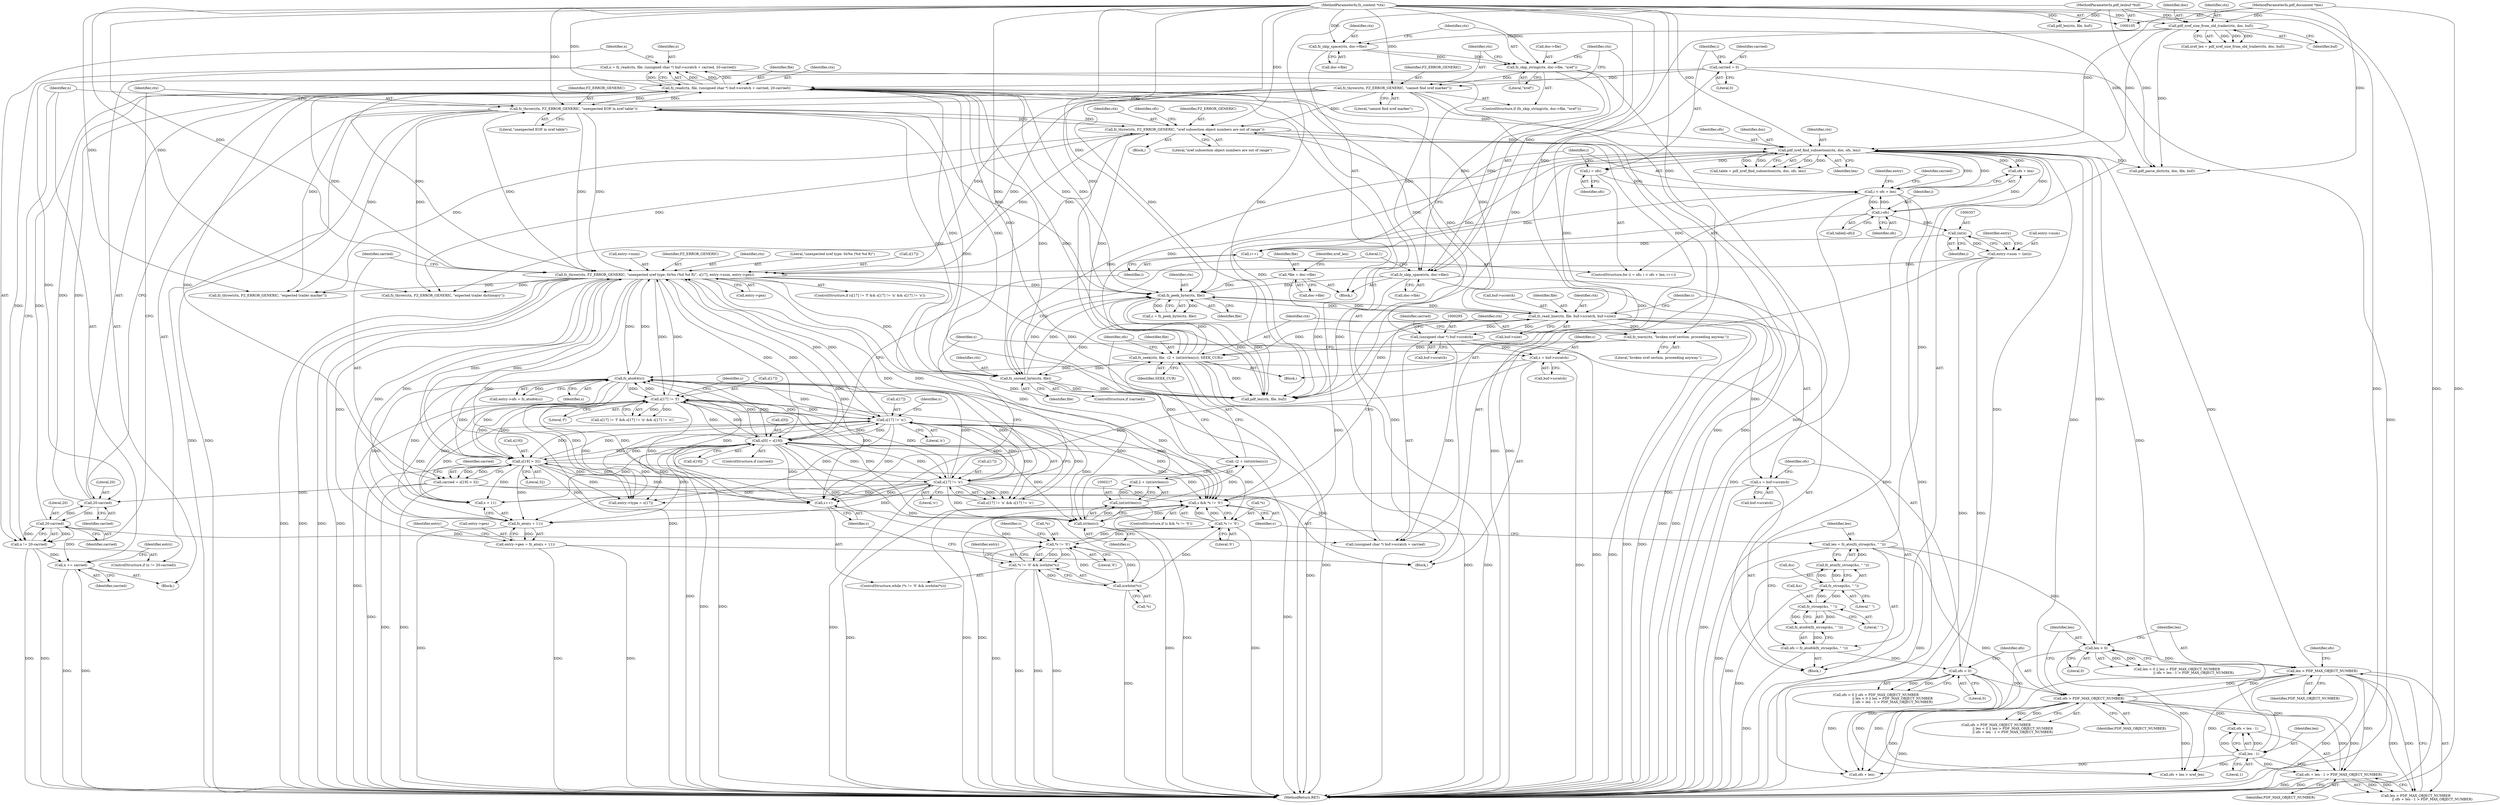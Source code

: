 digraph "0_ghostscript_55c3f68d638ac1263a386e0aaa004bb6e8bde731_0@integer" {
"1000288" [label="(Call,n = fz_read(ctx, file, (unsigned char *) buf->scratch + carried, 20-carried))"];
"1000290" [label="(Call,fz_read(ctx, file, (unsigned char *) buf->scratch + carried, 20-carried))"];
"1000309" [label="(Call,fz_throw(ctx, FZ_ERROR_GENERIC, \"unexpected EOF in xref table\"))"];
"1000106" [label="(MethodParameterIn,fz_context *ctx)"];
"1000246" [label="(Call,fz_throw(ctx, FZ_ERROR_GENERIC, \"xref subsection object numbers are out of range\"))"];
"1000171" [label="(Call,fz_read_line(ctx, file, buf->scratch, buf->size))"];
"1000158" [label="(Call,fz_peek_byte(ctx, file))"];
"1000148" [label="(Call,fz_skip_space(ctx, doc->file))"];
"1000138" [label="(Call,fz_skip_string(ctx, doc->file, \"xref\"))"];
"1000132" [label="(Call,fz_skip_space(ctx, doc->file))"];
"1000126" [label="(Call,pdf_xref_size_from_old_trailer(ctx, doc, buf))"];
"1000107" [label="(MethodParameterIn,pdf_document *doc)"];
"1000108" [label="(MethodParameterIn,pdf_lexbuf *buf)"];
"1000144" [label="(Call,fz_throw(ctx, FZ_ERROR_GENERIC, \"cannot find xref marker\"))"];
"1000415" [label="(Call,fz_unread_byte(ctx, file))"];
"1000259" [label="(Call,pdf_xref_find_subsection(ctx, doc, ofs, len))"];
"1000210" [label="(Call,fz_seek(ctx, file, -(2 + (int)strlen(s)), SEEK_CUR))"];
"1000207" [label="(Call,fz_warn(ctx, \"broken xref section. proceeding anyway.\"))"];
"1000213" [label="(Call,-(2 + (int)strlen(s)))"];
"1000216" [label="(Call,(int)strlen(s))"];
"1000218" [label="(Call,strlen(s))"];
"1000368" [label="(Call,s[17] != 'f')"];
"1000374" [label="(Call,s[17] != 'n')"];
"1000342" [label="(Call,fz_atoi64(s))"];
"1000406" [label="(Call,s[0] = s[19])"];
"1000399" [label="(Call,s[19] > 32)"];
"1000379" [label="(Call,s[17] != 'o')"];
"1000384" [label="(Call,fz_throw(ctx, FZ_ERROR_GENERIC, \"unexpected xref type: 0x%x (%d %d R)\", s[17], entry->num, entry->gen))"];
"1000352" [label="(Call,entry->num = (int)i)"];
"1000356" [label="(Call,(int)i)"];
"1000285" [label="(Call,i-ofs)"];
"1000271" [label="(Call,i < ofs + len)"];
"1000268" [label="(Call,i = ofs)"];
"1000276" [label="(Call,i++)"];
"1000344" [label="(Call,entry->gen = fz_atoi(s + 11))"];
"1000348" [label="(Call,fz_atoi(s + 11))"];
"1000322" [label="(Call,s = buf->scratch)"];
"1000294" [label="(Call,(unsigned char *) buf->scratch)"];
"1000336" [label="(Call,s++)"];
"1000200" [label="(Call,s && *s != '\0')"];
"1000180" [label="(Call,s = buf->scratch)"];
"1000328" [label="(Call,*s != '\0' && iswhite(*s))"];
"1000329" [label="(Call,*s != '\0')"];
"1000333" [label="(Call,iswhite(*s))"];
"1000202" [label="(Call,*s != '\0')"];
"1000223" [label="(Call,ofs < 0)"];
"1000185" [label="(Call,ofs = fz_atoi64(fz_strsep(&s, \" \")))"];
"1000187" [label="(Call,fz_atoi64(fz_strsep(&s, \" \")))"];
"1000188" [label="(Call,fz_strsep(&s, \" \"))"];
"1000195" [label="(Call,fz_strsep(&s, \" \"))"];
"1000227" [label="(Call,ofs > PDF_MAX_OBJECT_NUMBER)"];
"1000235" [label="(Call,len > PDF_MAX_OBJECT_NUMBER)"];
"1000231" [label="(Call,len < 0)"];
"1000192" [label="(Call,len = fz_atoi(fz_strsep(&s, \" \")))"];
"1000194" [label="(Call,fz_atoi(fz_strsep(&s, \" \")))"];
"1000238" [label="(Call,ofs + len - 1 > PDF_MAX_OBJECT_NUMBER)"];
"1000241" [label="(Call,len - 1)"];
"1000111" [label="(Call,*file = doc->file)"];
"1000397" [label="(Call,carried = s[19] > 32)"];
"1000264" [label="(Call,carried = 0)"];
"1000306" [label="(Call,20-carried)"];
"1000300" [label="(Call,20-carried)"];
"1000304" [label="(Call,n != 20-carried)"];
"1000313" [label="(Call,n += carried)"];
"1000108" [label="(MethodParameterIn,pdf_lexbuf *buf)"];
"1000249" [label="(Literal,\"xref subsection object numbers are out of range\")"];
"1000189" [label="(Call,&s)"];
"1000265" [label="(Identifier,carried)"];
"1000109" [label="(Block,)"];
"1000391" [label="(Call,entry->num)"];
"1000308" [label="(Identifier,carried)"];
"1000199" [label="(ControlStructure,if (s && *s != '\0'))"];
"1000235" [label="(Call,len > PDF_MAX_OBJECT_NUMBER)"];
"1000243" [label="(Literal,1)"];
"1000340" [label="(Identifier,entry)"];
"1000288" [label="(Call,n = fz_read(ctx, file, (unsigned char *) buf->scratch + carried, 20-carried))"];
"1000375" [label="(Call,s[17])"];
"1000286" [label="(Identifier,i)"];
"1000180" [label="(Call,s = buf->scratch)"];
"1000127" [label="(Identifier,ctx)"];
"1000293" [label="(Call,(unsigned char *) buf->scratch + carried)"];
"1000207" [label="(Call,fz_warn(ctx, \"broken xref section. proceeding anyway.\"))"];
"1000230" [label="(Call,len < 0 || len > PDF_MAX_OBJECT_NUMBER\n                               || ofs + len - 1 > PDF_MAX_OBJECT_NUMBER)"];
"1000191" [label="(Literal,\" \")"];
"1000304" [label="(Call,n != 20-carried)"];
"1000376" [label="(Identifier,s)"];
"1000137" [label="(ControlStructure,if (fz_skip_string(ctx, doc->file, \"xref\")))"];
"1000187" [label="(Call,fz_atoi64(fz_strsep(&s, \" \")))"];
"1000345" [label="(Call,entry->gen)"];
"1000383" [label="(Literal,'o')"];
"1000128" [label="(Identifier,doc)"];
"1000352" [label="(Call,entry->num = (int)i)"];
"1000158" [label="(Call,fz_peek_byte(ctx, file))"];
"1000313" [label="(Call,n += carried)"];
"1000415" [label="(Call,fz_unread_byte(ctx, file))"];
"1000218" [label="(Call,strlen(s))"];
"1000336" [label="(Call,s++)"];
"1000403" [label="(Literal,32)"];
"1000134" [label="(Call,doc->file)"];
"1000271" [label="(Call,i < ofs + len)"];
"1000330" [label="(Call,*s)"];
"1000139" [label="(Identifier,ctx)"];
"1000154" [label="(Literal,1)"];
"1000309" [label="(Call,fz_throw(ctx, FZ_ERROR_GENERIC, \"unexpected EOF in xref table\"))"];
"1000314" [label="(Identifier,n)"];
"1000188" [label="(Call,fz_strsep(&s, \" \"))"];
"1000290" [label="(Call,fz_read(ctx, file, (unsigned char *) buf->scratch + carried, 20-carried))"];
"1000285" [label="(Call,i-ofs)"];
"1000361" [label="(Identifier,entry)"];
"1000226" [label="(Call,ofs > PDF_MAX_OBJECT_NUMBER\n                               || len < 0 || len > PDF_MAX_OBJECT_NUMBER\n                               || ofs + len - 1 > PDF_MAX_OBJECT_NUMBER)"];
"1000307" [label="(Literal,20)"];
"1000206" [label="(Block,)"];
"1000277" [label="(Identifier,i)"];
"1000125" [label="(Identifier,xref_len)"];
"1000359" [label="(Call,entry->type = s[17])"];
"1000182" [label="(Call,buf->scratch)"];
"1000405" [label="(Identifier,carried)"];
"1000302" [label="(Identifier,carried)"];
"1000232" [label="(Identifier,len)"];
"1000356" [label="(Call,(int)i)"];
"1000144" [label="(Call,fz_throw(ctx, FZ_ERROR_GENERIC, \"cannot find xref marker\"))"];
"1000266" [label="(Literal,0)"];
"1000212" [label="(Identifier,file)"];
"1000354" [label="(Identifier,entry)"];
"1000174" [label="(Call,buf->scratch)"];
"1000205" [label="(Literal,'\0')"];
"1000253" [label="(Identifier,ofs)"];
"1000311" [label="(Identifier,FZ_ERROR_GENERIC)"];
"1000413" [label="(ControlStructure,if (carried))"];
"1000236" [label="(Identifier,len)"];
"1000319" [label="(Identifier,entry)"];
"1000323" [label="(Identifier,s)"];
"1000173" [label="(Identifier,file)"];
"1000428" [label="(Call,fz_throw(ctx, FZ_ERROR_GENERIC, \"expected trailer marker\"))"];
"1000147" [label="(Literal,\"cannot find xref marker\")"];
"1000322" [label="(Call,s = buf->scratch)"];
"1000150" [label="(Call,doc->file)"];
"1000434" [label="(Call,pdf_lex(ctx, file, buf))"];
"1000112" [label="(Identifier,file)"];
"1000227" [label="(Call,ofs > PDF_MAX_OBJECT_NUMBER)"];
"1000216" [label="(Call,(int)strlen(s))"];
"1000159" [label="(Identifier,ctx)"];
"1000200" [label="(Call,s && *s != '\0')"];
"1000349" [label="(Call,s + 11)"];
"1000366" [label="(ControlStructure,if (s[17] != 'f' && s[17] != 'n' && s[17] != 'o'))"];
"1000246" [label="(Call,fz_throw(ctx, FZ_ERROR_GENERIC, \"xref subsection object numbers are out of range\"))"];
"1000238" [label="(Call,ofs + len - 1 > PDF_MAX_OBJECT_NUMBER)"];
"1000224" [label="(Identifier,ofs)"];
"1000172" [label="(Identifier,ctx)"];
"1000259" [label="(Call,pdf_xref_find_subsection(ctx, doc, ofs, len))"];
"1000231" [label="(Call,len < 0)"];
"1000344" [label="(Call,entry->gen = fz_atoi(s + 11))"];
"1000353" [label="(Call,entry->num)"];
"1000222" [label="(Call,ofs < 0 || ofs > PDF_MAX_OBJECT_NUMBER\n                               || len < 0 || len > PDF_MAX_OBJECT_NUMBER\n                               || ofs + len - 1 > PDF_MAX_OBJECT_NUMBER)"];
"1000201" [label="(Identifier,s)"];
"1000234" [label="(Call,len > PDF_MAX_OBJECT_NUMBER\n                               || ofs + len - 1 > PDF_MAX_OBJECT_NUMBER)"];
"1000209" [label="(Literal,\"broken xref section. proceeding anyway.\")"];
"1000329" [label="(Call,*s != '\0')"];
"1000160" [label="(Identifier,file)"];
"1000143" [label="(Literal,\"xref\")"];
"1000386" [label="(Identifier,FZ_ERROR_GENERIC)"];
"1000126" [label="(Call,pdf_xref_size_from_old_trailer(ctx, doc, buf))"];
"1000373" [label="(Call,s[17] != 'n' && s[17] != 'o')"];
"1000132" [label="(Call,fz_skip_space(ctx, doc->file))"];
"1000140" [label="(Call,doc->file)"];
"1000292" [label="(Identifier,file)"];
"1000417" [label="(Identifier,file)"];
"1000324" [label="(Call,buf->scratch)"];
"1000268" [label="(Call,i = ofs)"];
"1000385" [label="(Identifier,ctx)"];
"1000312" [label="(Literal,\"unexpected EOF in xref table\")"];
"1000368" [label="(Call,s[17] != 'f')"];
"1000244" [label="(Identifier,PDF_MAX_OBJECT_NUMBER)"];
"1000106" [label="(MethodParameterIn,fz_context *ctx)"];
"1000332" [label="(Literal,'\0')"];
"1000299" [label="(Identifier,carried)"];
"1000237" [label="(Identifier,PDF_MAX_OBJECT_NUMBER)"];
"1000315" [label="(Identifier,carried)"];
"1000264" [label="(Call,carried = 0)"];
"1000380" [label="(Call,s[17])"];
"1000270" [label="(Identifier,ofs)"];
"1000240" [label="(Identifier,ofs)"];
"1000133" [label="(Identifier,ctx)"];
"1000113" [label="(Call,doc->file)"];
"1000193" [label="(Identifier,len)"];
"1000379" [label="(Call,s[17] != 'o')"];
"1000276" [label="(Call,i++)"];
"1000300" [label="(Call,20-carried)"];
"1000407" [label="(Call,s[0])"];
"1000129" [label="(Identifier,buf)"];
"1000387" [label="(Literal,\"unexpected xref type: 0x%x (%d %d R)\")"];
"1000328" [label="(Call,*s != '\0' && iswhite(*s))"];
"1000186" [label="(Identifier,ofs)"];
"1000208" [label="(Identifier,ctx)"];
"1000342" [label="(Call,fz_atoi64(s))"];
"1000156" [label="(Call,c = fz_peek_byte(ctx, file))"];
"1000257" [label="(Call,table = pdf_xref_find_subsection(ctx, doc, ofs, len))"];
"1000211" [label="(Identifier,ctx)"];
"1000406" [label="(Call,s[0] = s[19])"];
"1000263" [label="(Identifier,len)"];
"1000241" [label="(Call,len - 1)"];
"1000272" [label="(Identifier,i)"];
"1000294" [label="(Call,(unsigned char *) buf->scratch)"];
"1000400" [label="(Call,s[19])"];
"1000335" [label="(Identifier,s)"];
"1000198" [label="(Literal,\" \")"];
"1000239" [label="(Call,ofs + len - 1)"];
"1000192" [label="(Call,len = fz_atoi(fz_strsep(&s, \" \")))"];
"1000310" [label="(Identifier,ctx)"];
"1000348" [label="(Call,fz_atoi(s + 11))"];
"1000210" [label="(Call,fz_seek(ctx, file, -(2 + (int)strlen(s)), SEEK_CUR))"];
"1000195" [label="(Call,fz_strsep(&s, \" \"))"];
"1000334" [label="(Call,*s)"];
"1000442" [label="(Call,fz_throw(ctx, FZ_ERROR_GENERIC, \"expected trailer dictionary\"))"];
"1000107" [label="(MethodParameterIn,pdf_document *doc)"];
"1000214" [label="(Call,2 + (int)strlen(s))"];
"1000185" [label="(Call,ofs = fz_atoi64(fz_strsep(&s, \" \")))"];
"1000203" [label="(Call,*s)"];
"1000177" [label="(Call,buf->size)"];
"1000252" [label="(Call,ofs + len)"];
"1000233" [label="(Literal,0)"];
"1000296" [label="(Call,buf->scratch)"];
"1000397" [label="(Call,carried = s[19] > 32)"];
"1000155" [label="(Block,)"];
"1000171" [label="(Call,fz_read_line(ctx, file, buf->scratch, buf->size))"];
"1000202" [label="(Call,*s != '\0')"];
"1000248" [label="(Identifier,FZ_ERROR_GENERIC)"];
"1000338" [label="(Call,entry->ofs = fz_atoi64(s))"];
"1000146" [label="(Identifier,FZ_ERROR_GENERIC)"];
"1000399" [label="(Call,s[19] > 32)"];
"1000420" [label="(Call,pdf_lex(ctx, file, buf))"];
"1000452" [label="(MethodReturn,RET)"];
"1000305" [label="(Identifier,n)"];
"1000327" [label="(ControlStructure,while (*s != '\0' && iswhite(*s)))"];
"1000343" [label="(Identifier,s)"];
"1000111" [label="(Call,*file = doc->file)"];
"1000247" [label="(Identifier,ctx)"];
"1000283" [label="(Call,table[i-ofs])"];
"1000138" [label="(Call,fz_skip_string(ctx, doc->file, \"xref\"))"];
"1000220" [label="(Identifier,SEEK_CUR)"];
"1000219" [label="(Identifier,s)"];
"1000394" [label="(Call,entry->gen)"];
"1000410" [label="(Call,s[19])"];
"1000145" [label="(Identifier,ctx)"];
"1000267" [label="(ControlStructure,for (i = ofs; i < ofs + len; i++))"];
"1000291" [label="(Identifier,ctx)"];
"1000223" [label="(Call,ofs < 0)"];
"1000303" [label="(ControlStructure,if (n != 20-carried))"];
"1000278" [label="(Block,)"];
"1000242" [label="(Identifier,len)"];
"1000251" [label="(Call,ofs + len > xref_len)"];
"1000333" [label="(Call,iswhite(*s))"];
"1000447" [label="(Call,pdf_parse_dict(ctx, doc, file, buf))"];
"1000194" [label="(Call,fz_atoi(fz_strsep(&s, \" \")))"];
"1000196" [label="(Call,&s)"];
"1000225" [label="(Literal,0)"];
"1000369" [label="(Call,s[17])"];
"1000124" [label="(Call,xref_len = pdf_xref_size_from_old_trailer(ctx, doc, buf))"];
"1000213" [label="(Call,-(2 + (int)strlen(s)))"];
"1000260" [label="(Identifier,ctx)"];
"1000262" [label="(Identifier,ofs)"];
"1000388" [label="(Call,s[17])"];
"1000398" [label="(Identifier,carried)"];
"1000301" [label="(Literal,20)"];
"1000281" [label="(Identifier,entry)"];
"1000306" [label="(Call,20-carried)"];
"1000367" [label="(Call,s[17] != 'f' && s[17] != 'n' && s[17] != 'o')"];
"1000269" [label="(Identifier,i)"];
"1000149" [label="(Identifier,ctx)"];
"1000287" [label="(Identifier,ofs)"];
"1000228" [label="(Identifier,ofs)"];
"1000273" [label="(Call,ofs + len)"];
"1000378" [label="(Literal,'n')"];
"1000289" [label="(Identifier,n)"];
"1000358" [label="(Identifier,i)"];
"1000372" [label="(Literal,'f')"];
"1000337" [label="(Identifier,s)"];
"1000414" [label="(Identifier,carried)"];
"1000181" [label="(Identifier,s)"];
"1000261" [label="(Identifier,doc)"];
"1000381" [label="(Identifier,s)"];
"1000245" [label="(Block,)"];
"1000384" [label="(Call,fz_throw(ctx, FZ_ERROR_GENERIC, \"unexpected xref type: 0x%x (%d %d R)\", s[17], entry->num, entry->gen))"];
"1000404" [label="(ControlStructure,if (carried))"];
"1000321" [label="(Block,)"];
"1000148" [label="(Call,fz_skip_space(ctx, doc->file))"];
"1000331" [label="(Identifier,s)"];
"1000416" [label="(Identifier,ctx)"];
"1000229" [label="(Identifier,PDF_MAX_OBJECT_NUMBER)"];
"1000374" [label="(Call,s[17] != 'n')"];
"1000288" -> "1000278"  [label="AST: "];
"1000288" -> "1000290"  [label="CFG: "];
"1000289" -> "1000288"  [label="AST: "];
"1000290" -> "1000288"  [label="AST: "];
"1000305" -> "1000288"  [label="CFG: "];
"1000288" -> "1000452"  [label="DDG: "];
"1000290" -> "1000288"  [label="DDG: "];
"1000290" -> "1000288"  [label="DDG: "];
"1000290" -> "1000288"  [label="DDG: "];
"1000290" -> "1000288"  [label="DDG: "];
"1000288" -> "1000304"  [label="DDG: "];
"1000290" -> "1000300"  [label="CFG: "];
"1000291" -> "1000290"  [label="AST: "];
"1000292" -> "1000290"  [label="AST: "];
"1000293" -> "1000290"  [label="AST: "];
"1000300" -> "1000290"  [label="AST: "];
"1000290" -> "1000452"  [label="DDG: "];
"1000290" -> "1000158"  [label="DDG: "];
"1000290" -> "1000158"  [label="DDG: "];
"1000309" -> "1000290"  [label="DDG: "];
"1000259" -> "1000290"  [label="DDG: "];
"1000384" -> "1000290"  [label="DDG: "];
"1000106" -> "1000290"  [label="DDG: "];
"1000210" -> "1000290"  [label="DDG: "];
"1000171" -> "1000290"  [label="DDG: "];
"1000294" -> "1000290"  [label="DDG: "];
"1000397" -> "1000290"  [label="DDG: "];
"1000264" -> "1000290"  [label="DDG: "];
"1000306" -> "1000290"  [label="DDG: "];
"1000300" -> "1000290"  [label="DDG: "];
"1000300" -> "1000290"  [label="DDG: "];
"1000290" -> "1000309"  [label="DDG: "];
"1000290" -> "1000384"  [label="DDG: "];
"1000290" -> "1000415"  [label="DDG: "];
"1000290" -> "1000415"  [label="DDG: "];
"1000290" -> "1000420"  [label="DDG: "];
"1000290" -> "1000420"  [label="DDG: "];
"1000309" -> "1000303"  [label="AST: "];
"1000309" -> "1000312"  [label="CFG: "];
"1000310" -> "1000309"  [label="AST: "];
"1000311" -> "1000309"  [label="AST: "];
"1000312" -> "1000309"  [label="AST: "];
"1000314" -> "1000309"  [label="CFG: "];
"1000309" -> "1000452"  [label="DDG: "];
"1000309" -> "1000452"  [label="DDG: "];
"1000309" -> "1000158"  [label="DDG: "];
"1000309" -> "1000246"  [label="DDG: "];
"1000106" -> "1000309"  [label="DDG: "];
"1000246" -> "1000309"  [label="DDG: "];
"1000384" -> "1000309"  [label="DDG: "];
"1000144" -> "1000309"  [label="DDG: "];
"1000309" -> "1000384"  [label="DDG: "];
"1000309" -> "1000384"  [label="DDG: "];
"1000309" -> "1000415"  [label="DDG: "];
"1000309" -> "1000420"  [label="DDG: "];
"1000309" -> "1000428"  [label="DDG: "];
"1000309" -> "1000442"  [label="DDG: "];
"1000106" -> "1000105"  [label="AST: "];
"1000106" -> "1000452"  [label="DDG: "];
"1000106" -> "1000126"  [label="DDG: "];
"1000106" -> "1000132"  [label="DDG: "];
"1000106" -> "1000138"  [label="DDG: "];
"1000106" -> "1000144"  [label="DDG: "];
"1000106" -> "1000148"  [label="DDG: "];
"1000106" -> "1000158"  [label="DDG: "];
"1000106" -> "1000171"  [label="DDG: "];
"1000106" -> "1000207"  [label="DDG: "];
"1000106" -> "1000210"  [label="DDG: "];
"1000106" -> "1000246"  [label="DDG: "];
"1000106" -> "1000259"  [label="DDG: "];
"1000106" -> "1000384"  [label="DDG: "];
"1000106" -> "1000415"  [label="DDG: "];
"1000106" -> "1000420"  [label="DDG: "];
"1000106" -> "1000428"  [label="DDG: "];
"1000106" -> "1000434"  [label="DDG: "];
"1000106" -> "1000442"  [label="DDG: "];
"1000106" -> "1000447"  [label="DDG: "];
"1000246" -> "1000245"  [label="AST: "];
"1000246" -> "1000249"  [label="CFG: "];
"1000247" -> "1000246"  [label="AST: "];
"1000248" -> "1000246"  [label="AST: "];
"1000249" -> "1000246"  [label="AST: "];
"1000253" -> "1000246"  [label="CFG: "];
"1000246" -> "1000452"  [label="DDG: "];
"1000246" -> "1000452"  [label="DDG: "];
"1000171" -> "1000246"  [label="DDG: "];
"1000210" -> "1000246"  [label="DDG: "];
"1000384" -> "1000246"  [label="DDG: "];
"1000144" -> "1000246"  [label="DDG: "];
"1000246" -> "1000259"  [label="DDG: "];
"1000246" -> "1000384"  [label="DDG: "];
"1000246" -> "1000428"  [label="DDG: "];
"1000246" -> "1000442"  [label="DDG: "];
"1000171" -> "1000155"  [label="AST: "];
"1000171" -> "1000177"  [label="CFG: "];
"1000172" -> "1000171"  [label="AST: "];
"1000173" -> "1000171"  [label="AST: "];
"1000174" -> "1000171"  [label="AST: "];
"1000177" -> "1000171"  [label="AST: "];
"1000181" -> "1000171"  [label="CFG: "];
"1000171" -> "1000452"  [label="DDG: "];
"1000171" -> "1000452"  [label="DDG: "];
"1000171" -> "1000158"  [label="DDG: "];
"1000158" -> "1000171"  [label="DDG: "];
"1000158" -> "1000171"  [label="DDG: "];
"1000294" -> "1000171"  [label="DDG: "];
"1000171" -> "1000180"  [label="DDG: "];
"1000171" -> "1000207"  [label="DDG: "];
"1000171" -> "1000210"  [label="DDG: "];
"1000171" -> "1000259"  [label="DDG: "];
"1000171" -> "1000294"  [label="DDG: "];
"1000171" -> "1000415"  [label="DDG: "];
"1000171" -> "1000420"  [label="DDG: "];
"1000158" -> "1000156"  [label="AST: "];
"1000158" -> "1000160"  [label="CFG: "];
"1000159" -> "1000158"  [label="AST: "];
"1000160" -> "1000158"  [label="AST: "];
"1000156" -> "1000158"  [label="CFG: "];
"1000158" -> "1000156"  [label="DDG: "];
"1000158" -> "1000156"  [label="DDG: "];
"1000148" -> "1000158"  [label="DDG: "];
"1000415" -> "1000158"  [label="DDG: "];
"1000415" -> "1000158"  [label="DDG: "];
"1000259" -> "1000158"  [label="DDG: "];
"1000384" -> "1000158"  [label="DDG: "];
"1000111" -> "1000158"  [label="DDG: "];
"1000210" -> "1000158"  [label="DDG: "];
"1000158" -> "1000420"  [label="DDG: "];
"1000158" -> "1000420"  [label="DDG: "];
"1000148" -> "1000109"  [label="AST: "];
"1000148" -> "1000150"  [label="CFG: "];
"1000149" -> "1000148"  [label="AST: "];
"1000150" -> "1000148"  [label="AST: "];
"1000154" -> "1000148"  [label="CFG: "];
"1000148" -> "1000452"  [label="DDG: "];
"1000148" -> "1000452"  [label="DDG: "];
"1000138" -> "1000148"  [label="DDG: "];
"1000138" -> "1000148"  [label="DDG: "];
"1000144" -> "1000148"  [label="DDG: "];
"1000148" -> "1000420"  [label="DDG: "];
"1000138" -> "1000137"  [label="AST: "];
"1000138" -> "1000143"  [label="CFG: "];
"1000139" -> "1000138"  [label="AST: "];
"1000140" -> "1000138"  [label="AST: "];
"1000143" -> "1000138"  [label="AST: "];
"1000145" -> "1000138"  [label="CFG: "];
"1000149" -> "1000138"  [label="CFG: "];
"1000138" -> "1000452"  [label="DDG: "];
"1000132" -> "1000138"  [label="DDG: "];
"1000132" -> "1000138"  [label="DDG: "];
"1000138" -> "1000144"  [label="DDG: "];
"1000132" -> "1000109"  [label="AST: "];
"1000132" -> "1000134"  [label="CFG: "];
"1000133" -> "1000132"  [label="AST: "];
"1000134" -> "1000132"  [label="AST: "];
"1000139" -> "1000132"  [label="CFG: "];
"1000126" -> "1000132"  [label="DDG: "];
"1000126" -> "1000124"  [label="AST: "];
"1000126" -> "1000129"  [label="CFG: "];
"1000127" -> "1000126"  [label="AST: "];
"1000128" -> "1000126"  [label="AST: "];
"1000129" -> "1000126"  [label="AST: "];
"1000124" -> "1000126"  [label="CFG: "];
"1000126" -> "1000124"  [label="DDG: "];
"1000126" -> "1000124"  [label="DDG: "];
"1000126" -> "1000124"  [label="DDG: "];
"1000107" -> "1000126"  [label="DDG: "];
"1000108" -> "1000126"  [label="DDG: "];
"1000126" -> "1000259"  [label="DDG: "];
"1000126" -> "1000420"  [label="DDG: "];
"1000126" -> "1000447"  [label="DDG: "];
"1000107" -> "1000105"  [label="AST: "];
"1000107" -> "1000452"  [label="DDG: "];
"1000107" -> "1000259"  [label="DDG: "];
"1000107" -> "1000447"  [label="DDG: "];
"1000108" -> "1000105"  [label="AST: "];
"1000108" -> "1000452"  [label="DDG: "];
"1000108" -> "1000420"  [label="DDG: "];
"1000108" -> "1000434"  [label="DDG: "];
"1000108" -> "1000447"  [label="DDG: "];
"1000144" -> "1000137"  [label="AST: "];
"1000144" -> "1000147"  [label="CFG: "];
"1000145" -> "1000144"  [label="AST: "];
"1000146" -> "1000144"  [label="AST: "];
"1000147" -> "1000144"  [label="AST: "];
"1000149" -> "1000144"  [label="CFG: "];
"1000144" -> "1000452"  [label="DDG: "];
"1000144" -> "1000452"  [label="DDG: "];
"1000144" -> "1000384"  [label="DDG: "];
"1000144" -> "1000428"  [label="DDG: "];
"1000144" -> "1000442"  [label="DDG: "];
"1000415" -> "1000413"  [label="AST: "];
"1000415" -> "1000417"  [label="CFG: "];
"1000416" -> "1000415"  [label="AST: "];
"1000417" -> "1000415"  [label="AST: "];
"1000154" -> "1000415"  [label="CFG: "];
"1000415" -> "1000452"  [label="DDG: "];
"1000259" -> "1000415"  [label="DDG: "];
"1000384" -> "1000415"  [label="DDG: "];
"1000210" -> "1000415"  [label="DDG: "];
"1000415" -> "1000420"  [label="DDG: "];
"1000415" -> "1000420"  [label="DDG: "];
"1000259" -> "1000257"  [label="AST: "];
"1000259" -> "1000263"  [label="CFG: "];
"1000260" -> "1000259"  [label="AST: "];
"1000261" -> "1000259"  [label="AST: "];
"1000262" -> "1000259"  [label="AST: "];
"1000263" -> "1000259"  [label="AST: "];
"1000257" -> "1000259"  [label="CFG: "];
"1000259" -> "1000257"  [label="DDG: "];
"1000259" -> "1000257"  [label="DDG: "];
"1000259" -> "1000257"  [label="DDG: "];
"1000259" -> "1000257"  [label="DDG: "];
"1000210" -> "1000259"  [label="DDG: "];
"1000223" -> "1000259"  [label="DDG: "];
"1000227" -> "1000259"  [label="DDG: "];
"1000235" -> "1000259"  [label="DDG: "];
"1000231" -> "1000259"  [label="DDG: "];
"1000192" -> "1000259"  [label="DDG: "];
"1000241" -> "1000259"  [label="DDG: "];
"1000259" -> "1000268"  [label="DDG: "];
"1000259" -> "1000271"  [label="DDG: "];
"1000259" -> "1000271"  [label="DDG: "];
"1000259" -> "1000273"  [label="DDG: "];
"1000259" -> "1000273"  [label="DDG: "];
"1000259" -> "1000285"  [label="DDG: "];
"1000259" -> "1000420"  [label="DDG: "];
"1000259" -> "1000447"  [label="DDG: "];
"1000210" -> "1000206"  [label="AST: "];
"1000210" -> "1000220"  [label="CFG: "];
"1000211" -> "1000210"  [label="AST: "];
"1000212" -> "1000210"  [label="AST: "];
"1000213" -> "1000210"  [label="AST: "];
"1000220" -> "1000210"  [label="AST: "];
"1000224" -> "1000210"  [label="CFG: "];
"1000210" -> "1000452"  [label="DDG: "];
"1000210" -> "1000452"  [label="DDG: "];
"1000210" -> "1000452"  [label="DDG: "];
"1000207" -> "1000210"  [label="DDG: "];
"1000213" -> "1000210"  [label="DDG: "];
"1000210" -> "1000420"  [label="DDG: "];
"1000207" -> "1000206"  [label="AST: "];
"1000207" -> "1000209"  [label="CFG: "];
"1000208" -> "1000207"  [label="AST: "];
"1000209" -> "1000207"  [label="AST: "];
"1000211" -> "1000207"  [label="CFG: "];
"1000207" -> "1000452"  [label="DDG: "];
"1000213" -> "1000214"  [label="CFG: "];
"1000214" -> "1000213"  [label="AST: "];
"1000220" -> "1000213"  [label="CFG: "];
"1000213" -> "1000452"  [label="DDG: "];
"1000216" -> "1000213"  [label="DDG: "];
"1000216" -> "1000214"  [label="AST: "];
"1000216" -> "1000218"  [label="CFG: "];
"1000217" -> "1000216"  [label="AST: "];
"1000218" -> "1000216"  [label="AST: "];
"1000214" -> "1000216"  [label="CFG: "];
"1000216" -> "1000452"  [label="DDG: "];
"1000216" -> "1000214"  [label="DDG: "];
"1000218" -> "1000216"  [label="DDG: "];
"1000218" -> "1000219"  [label="CFG: "];
"1000219" -> "1000218"  [label="AST: "];
"1000218" -> "1000452"  [label="DDG: "];
"1000368" -> "1000218"  [label="DDG: "];
"1000406" -> "1000218"  [label="DDG: "];
"1000379" -> "1000218"  [label="DDG: "];
"1000384" -> "1000218"  [label="DDG: "];
"1000399" -> "1000218"  [label="DDG: "];
"1000374" -> "1000218"  [label="DDG: "];
"1000200" -> "1000218"  [label="DDG: "];
"1000342" -> "1000218"  [label="DDG: "];
"1000368" -> "1000367"  [label="AST: "];
"1000368" -> "1000372"  [label="CFG: "];
"1000369" -> "1000368"  [label="AST: "];
"1000372" -> "1000368"  [label="AST: "];
"1000376" -> "1000368"  [label="CFG: "];
"1000367" -> "1000368"  [label="CFG: "];
"1000368" -> "1000452"  [label="DDG: "];
"1000368" -> "1000200"  [label="DDG: "];
"1000368" -> "1000336"  [label="DDG: "];
"1000368" -> "1000342"  [label="DDG: "];
"1000368" -> "1000348"  [label="DDG: "];
"1000368" -> "1000349"  [label="DDG: "];
"1000368" -> "1000359"  [label="DDG: "];
"1000368" -> "1000367"  [label="DDG: "];
"1000368" -> "1000367"  [label="DDG: "];
"1000374" -> "1000368"  [label="DDG: "];
"1000342" -> "1000368"  [label="DDG: "];
"1000406" -> "1000368"  [label="DDG: "];
"1000379" -> "1000368"  [label="DDG: "];
"1000384" -> "1000368"  [label="DDG: "];
"1000399" -> "1000368"  [label="DDG: "];
"1000368" -> "1000374"  [label="DDG: "];
"1000368" -> "1000379"  [label="DDG: "];
"1000368" -> "1000384"  [label="DDG: "];
"1000368" -> "1000399"  [label="DDG: "];
"1000368" -> "1000406"  [label="DDG: "];
"1000374" -> "1000373"  [label="AST: "];
"1000374" -> "1000378"  [label="CFG: "];
"1000375" -> "1000374"  [label="AST: "];
"1000378" -> "1000374"  [label="AST: "];
"1000381" -> "1000374"  [label="CFG: "];
"1000373" -> "1000374"  [label="CFG: "];
"1000374" -> "1000452"  [label="DDG: "];
"1000374" -> "1000200"  [label="DDG: "];
"1000374" -> "1000336"  [label="DDG: "];
"1000374" -> "1000342"  [label="DDG: "];
"1000374" -> "1000348"  [label="DDG: "];
"1000374" -> "1000349"  [label="DDG: "];
"1000374" -> "1000359"  [label="DDG: "];
"1000374" -> "1000373"  [label="DDG: "];
"1000374" -> "1000373"  [label="DDG: "];
"1000342" -> "1000374"  [label="DDG: "];
"1000406" -> "1000374"  [label="DDG: "];
"1000379" -> "1000374"  [label="DDG: "];
"1000384" -> "1000374"  [label="DDG: "];
"1000399" -> "1000374"  [label="DDG: "];
"1000374" -> "1000379"  [label="DDG: "];
"1000374" -> "1000384"  [label="DDG: "];
"1000374" -> "1000399"  [label="DDG: "];
"1000374" -> "1000406"  [label="DDG: "];
"1000342" -> "1000338"  [label="AST: "];
"1000342" -> "1000343"  [label="CFG: "];
"1000343" -> "1000342"  [label="AST: "];
"1000338" -> "1000342"  [label="CFG: "];
"1000342" -> "1000200"  [label="DDG: "];
"1000342" -> "1000336"  [label="DDG: "];
"1000342" -> "1000338"  [label="DDG: "];
"1000406" -> "1000342"  [label="DDG: "];
"1000379" -> "1000342"  [label="DDG: "];
"1000384" -> "1000342"  [label="DDG: "];
"1000399" -> "1000342"  [label="DDG: "];
"1000322" -> "1000342"  [label="DDG: "];
"1000336" -> "1000342"  [label="DDG: "];
"1000342" -> "1000348"  [label="DDG: "];
"1000342" -> "1000349"  [label="DDG: "];
"1000342" -> "1000359"  [label="DDG: "];
"1000342" -> "1000379"  [label="DDG: "];
"1000342" -> "1000384"  [label="DDG: "];
"1000342" -> "1000399"  [label="DDG: "];
"1000342" -> "1000406"  [label="DDG: "];
"1000406" -> "1000404"  [label="AST: "];
"1000406" -> "1000410"  [label="CFG: "];
"1000407" -> "1000406"  [label="AST: "];
"1000410" -> "1000406"  [label="AST: "];
"1000277" -> "1000406"  [label="CFG: "];
"1000406" -> "1000452"  [label="DDG: "];
"1000406" -> "1000452"  [label="DDG: "];
"1000406" -> "1000200"  [label="DDG: "];
"1000406" -> "1000202"  [label="DDG: "];
"1000406" -> "1000329"  [label="DDG: "];
"1000406" -> "1000333"  [label="DDG: "];
"1000406" -> "1000336"  [label="DDG: "];
"1000406" -> "1000348"  [label="DDG: "];
"1000406" -> "1000349"  [label="DDG: "];
"1000406" -> "1000359"  [label="DDG: "];
"1000406" -> "1000379"  [label="DDG: "];
"1000406" -> "1000384"  [label="DDG: "];
"1000406" -> "1000399"  [label="DDG: "];
"1000399" -> "1000406"  [label="DDG: "];
"1000379" -> "1000406"  [label="DDG: "];
"1000384" -> "1000406"  [label="DDG: "];
"1000399" -> "1000397"  [label="AST: "];
"1000399" -> "1000403"  [label="CFG: "];
"1000400" -> "1000399"  [label="AST: "];
"1000403" -> "1000399"  [label="AST: "];
"1000397" -> "1000399"  [label="CFG: "];
"1000399" -> "1000452"  [label="DDG: "];
"1000399" -> "1000200"  [label="DDG: "];
"1000399" -> "1000336"  [label="DDG: "];
"1000399" -> "1000348"  [label="DDG: "];
"1000399" -> "1000349"  [label="DDG: "];
"1000399" -> "1000359"  [label="DDG: "];
"1000399" -> "1000379"  [label="DDG: "];
"1000399" -> "1000384"  [label="DDG: "];
"1000399" -> "1000397"  [label="DDG: "];
"1000399" -> "1000397"  [label="DDG: "];
"1000379" -> "1000399"  [label="DDG: "];
"1000384" -> "1000399"  [label="DDG: "];
"1000379" -> "1000373"  [label="AST: "];
"1000379" -> "1000383"  [label="CFG: "];
"1000380" -> "1000379"  [label="AST: "];
"1000383" -> "1000379"  [label="AST: "];
"1000373" -> "1000379"  [label="CFG: "];
"1000379" -> "1000452"  [label="DDG: "];
"1000379" -> "1000200"  [label="DDG: "];
"1000379" -> "1000336"  [label="DDG: "];
"1000379" -> "1000348"  [label="DDG: "];
"1000379" -> "1000349"  [label="DDG: "];
"1000379" -> "1000359"  [label="DDG: "];
"1000379" -> "1000373"  [label="DDG: "];
"1000379" -> "1000373"  [label="DDG: "];
"1000384" -> "1000379"  [label="DDG: "];
"1000379" -> "1000384"  [label="DDG: "];
"1000384" -> "1000366"  [label="AST: "];
"1000384" -> "1000394"  [label="CFG: "];
"1000385" -> "1000384"  [label="AST: "];
"1000386" -> "1000384"  [label="AST: "];
"1000387" -> "1000384"  [label="AST: "];
"1000388" -> "1000384"  [label="AST: "];
"1000391" -> "1000384"  [label="AST: "];
"1000394" -> "1000384"  [label="AST: "];
"1000398" -> "1000384"  [label="CFG: "];
"1000384" -> "1000452"  [label="DDG: "];
"1000384" -> "1000452"  [label="DDG: "];
"1000384" -> "1000452"  [label="DDG: "];
"1000384" -> "1000452"  [label="DDG: "];
"1000384" -> "1000452"  [label="DDG: "];
"1000384" -> "1000200"  [label="DDG: "];
"1000384" -> "1000336"  [label="DDG: "];
"1000384" -> "1000348"  [label="DDG: "];
"1000384" -> "1000349"  [label="DDG: "];
"1000384" -> "1000359"  [label="DDG: "];
"1000352" -> "1000384"  [label="DDG: "];
"1000344" -> "1000384"  [label="DDG: "];
"1000384" -> "1000420"  [label="DDG: "];
"1000384" -> "1000428"  [label="DDG: "];
"1000384" -> "1000442"  [label="DDG: "];
"1000352" -> "1000321"  [label="AST: "];
"1000352" -> "1000356"  [label="CFG: "];
"1000353" -> "1000352"  [label="AST: "];
"1000356" -> "1000352"  [label="AST: "];
"1000361" -> "1000352"  [label="CFG: "];
"1000352" -> "1000452"  [label="DDG: "];
"1000352" -> "1000452"  [label="DDG: "];
"1000356" -> "1000352"  [label="DDG: "];
"1000356" -> "1000358"  [label="CFG: "];
"1000357" -> "1000356"  [label="AST: "];
"1000358" -> "1000356"  [label="AST: "];
"1000356" -> "1000276"  [label="DDG: "];
"1000285" -> "1000356"  [label="DDG: "];
"1000285" -> "1000283"  [label="AST: "];
"1000285" -> "1000287"  [label="CFG: "];
"1000286" -> "1000285"  [label="AST: "];
"1000287" -> "1000285"  [label="AST: "];
"1000283" -> "1000285"  [label="CFG: "];
"1000285" -> "1000271"  [label="DDG: "];
"1000285" -> "1000273"  [label="DDG: "];
"1000285" -> "1000276"  [label="DDG: "];
"1000271" -> "1000285"  [label="DDG: "];
"1000271" -> "1000267"  [label="AST: "];
"1000271" -> "1000273"  [label="CFG: "];
"1000272" -> "1000271"  [label="AST: "];
"1000273" -> "1000271"  [label="AST: "];
"1000281" -> "1000271"  [label="CFG: "];
"1000414" -> "1000271"  [label="CFG: "];
"1000271" -> "1000452"  [label="DDG: "];
"1000271" -> "1000452"  [label="DDG: "];
"1000271" -> "1000452"  [label="DDG: "];
"1000268" -> "1000271"  [label="DDG: "];
"1000276" -> "1000271"  [label="DDG: "];
"1000268" -> "1000267"  [label="AST: "];
"1000268" -> "1000270"  [label="CFG: "];
"1000269" -> "1000268"  [label="AST: "];
"1000270" -> "1000268"  [label="AST: "];
"1000272" -> "1000268"  [label="CFG: "];
"1000276" -> "1000267"  [label="AST: "];
"1000276" -> "1000277"  [label="CFG: "];
"1000277" -> "1000276"  [label="AST: "];
"1000272" -> "1000276"  [label="CFG: "];
"1000344" -> "1000321"  [label="AST: "];
"1000344" -> "1000348"  [label="CFG: "];
"1000345" -> "1000344"  [label="AST: "];
"1000348" -> "1000344"  [label="AST: "];
"1000354" -> "1000344"  [label="CFG: "];
"1000344" -> "1000452"  [label="DDG: "];
"1000344" -> "1000452"  [label="DDG: "];
"1000348" -> "1000344"  [label="DDG: "];
"1000348" -> "1000349"  [label="CFG: "];
"1000349" -> "1000348"  [label="AST: "];
"1000348" -> "1000452"  [label="DDG: "];
"1000322" -> "1000321"  [label="AST: "];
"1000322" -> "1000324"  [label="CFG: "];
"1000323" -> "1000322"  [label="AST: "];
"1000324" -> "1000322"  [label="AST: "];
"1000331" -> "1000322"  [label="CFG: "];
"1000322" -> "1000452"  [label="DDG: "];
"1000294" -> "1000322"  [label="DDG: "];
"1000322" -> "1000336"  [label="DDG: "];
"1000294" -> "1000293"  [label="AST: "];
"1000294" -> "1000296"  [label="CFG: "];
"1000295" -> "1000294"  [label="AST: "];
"1000296" -> "1000294"  [label="AST: "];
"1000299" -> "1000294"  [label="CFG: "];
"1000294" -> "1000452"  [label="DDG: "];
"1000294" -> "1000293"  [label="DDG: "];
"1000336" -> "1000327"  [label="AST: "];
"1000336" -> "1000337"  [label="CFG: "];
"1000337" -> "1000336"  [label="AST: "];
"1000331" -> "1000336"  [label="CFG: "];
"1000200" -> "1000199"  [label="AST: "];
"1000200" -> "1000201"  [label="CFG: "];
"1000200" -> "1000202"  [label="CFG: "];
"1000201" -> "1000200"  [label="AST: "];
"1000202" -> "1000200"  [label="AST: "];
"1000208" -> "1000200"  [label="CFG: "];
"1000224" -> "1000200"  [label="CFG: "];
"1000200" -> "1000452"  [label="DDG: "];
"1000200" -> "1000452"  [label="DDG: "];
"1000200" -> "1000452"  [label="DDG: "];
"1000180" -> "1000200"  [label="DDG: "];
"1000328" -> "1000200"  [label="DDG: "];
"1000202" -> "1000200"  [label="DDG: "];
"1000202" -> "1000200"  [label="DDG: "];
"1000180" -> "1000155"  [label="AST: "];
"1000180" -> "1000182"  [label="CFG: "];
"1000181" -> "1000180"  [label="AST: "];
"1000182" -> "1000180"  [label="AST: "];
"1000186" -> "1000180"  [label="CFG: "];
"1000180" -> "1000452"  [label="DDG: "];
"1000328" -> "1000327"  [label="AST: "];
"1000328" -> "1000329"  [label="CFG: "];
"1000328" -> "1000333"  [label="CFG: "];
"1000329" -> "1000328"  [label="AST: "];
"1000333" -> "1000328"  [label="AST: "];
"1000337" -> "1000328"  [label="CFG: "];
"1000340" -> "1000328"  [label="CFG: "];
"1000328" -> "1000452"  [label="DDG: "];
"1000328" -> "1000452"  [label="DDG: "];
"1000328" -> "1000452"  [label="DDG: "];
"1000329" -> "1000328"  [label="DDG: "];
"1000329" -> "1000328"  [label="DDG: "];
"1000333" -> "1000328"  [label="DDG: "];
"1000329" -> "1000332"  [label="CFG: "];
"1000330" -> "1000329"  [label="AST: "];
"1000332" -> "1000329"  [label="AST: "];
"1000335" -> "1000329"  [label="CFG: "];
"1000329" -> "1000452"  [label="DDG: "];
"1000329" -> "1000202"  [label="DDG: "];
"1000333" -> "1000329"  [label="DDG: "];
"1000202" -> "1000329"  [label="DDG: "];
"1000329" -> "1000333"  [label="DDG: "];
"1000333" -> "1000334"  [label="CFG: "];
"1000334" -> "1000333"  [label="AST: "];
"1000333" -> "1000452"  [label="DDG: "];
"1000333" -> "1000202"  [label="DDG: "];
"1000202" -> "1000205"  [label="CFG: "];
"1000203" -> "1000202"  [label="AST: "];
"1000205" -> "1000202"  [label="AST: "];
"1000202" -> "1000452"  [label="DDG: "];
"1000223" -> "1000222"  [label="AST: "];
"1000223" -> "1000225"  [label="CFG: "];
"1000224" -> "1000223"  [label="AST: "];
"1000225" -> "1000223"  [label="AST: "];
"1000228" -> "1000223"  [label="CFG: "];
"1000222" -> "1000223"  [label="CFG: "];
"1000223" -> "1000222"  [label="DDG: "];
"1000223" -> "1000222"  [label="DDG: "];
"1000185" -> "1000223"  [label="DDG: "];
"1000223" -> "1000227"  [label="DDG: "];
"1000223" -> "1000251"  [label="DDG: "];
"1000223" -> "1000252"  [label="DDG: "];
"1000185" -> "1000155"  [label="AST: "];
"1000185" -> "1000187"  [label="CFG: "];
"1000186" -> "1000185"  [label="AST: "];
"1000187" -> "1000185"  [label="AST: "];
"1000193" -> "1000185"  [label="CFG: "];
"1000185" -> "1000452"  [label="DDG: "];
"1000187" -> "1000185"  [label="DDG: "];
"1000187" -> "1000188"  [label="CFG: "];
"1000188" -> "1000187"  [label="AST: "];
"1000188" -> "1000187"  [label="DDG: "];
"1000188" -> "1000187"  [label="DDG: "];
"1000188" -> "1000191"  [label="CFG: "];
"1000189" -> "1000188"  [label="AST: "];
"1000191" -> "1000188"  [label="AST: "];
"1000195" -> "1000188"  [label="DDG: "];
"1000188" -> "1000195"  [label="DDG: "];
"1000195" -> "1000194"  [label="AST: "];
"1000195" -> "1000198"  [label="CFG: "];
"1000196" -> "1000195"  [label="AST: "];
"1000198" -> "1000195"  [label="AST: "];
"1000194" -> "1000195"  [label="CFG: "];
"1000195" -> "1000452"  [label="DDG: "];
"1000195" -> "1000194"  [label="DDG: "];
"1000195" -> "1000194"  [label="DDG: "];
"1000227" -> "1000226"  [label="AST: "];
"1000227" -> "1000229"  [label="CFG: "];
"1000228" -> "1000227"  [label="AST: "];
"1000229" -> "1000227"  [label="AST: "];
"1000232" -> "1000227"  [label="CFG: "];
"1000226" -> "1000227"  [label="CFG: "];
"1000227" -> "1000452"  [label="DDG: "];
"1000227" -> "1000226"  [label="DDG: "];
"1000227" -> "1000226"  [label="DDG: "];
"1000235" -> "1000227"  [label="DDG: "];
"1000238" -> "1000227"  [label="DDG: "];
"1000227" -> "1000235"  [label="DDG: "];
"1000227" -> "1000238"  [label="DDG: "];
"1000227" -> "1000239"  [label="DDG: "];
"1000227" -> "1000251"  [label="DDG: "];
"1000227" -> "1000252"  [label="DDG: "];
"1000235" -> "1000234"  [label="AST: "];
"1000235" -> "1000237"  [label="CFG: "];
"1000236" -> "1000235"  [label="AST: "];
"1000237" -> "1000235"  [label="AST: "];
"1000240" -> "1000235"  [label="CFG: "];
"1000234" -> "1000235"  [label="CFG: "];
"1000235" -> "1000452"  [label="DDG: "];
"1000235" -> "1000234"  [label="DDG: "];
"1000235" -> "1000234"  [label="DDG: "];
"1000231" -> "1000235"  [label="DDG: "];
"1000235" -> "1000241"  [label="DDG: "];
"1000235" -> "1000238"  [label="DDG: "];
"1000235" -> "1000251"  [label="DDG: "];
"1000235" -> "1000252"  [label="DDG: "];
"1000231" -> "1000230"  [label="AST: "];
"1000231" -> "1000233"  [label="CFG: "];
"1000232" -> "1000231"  [label="AST: "];
"1000233" -> "1000231"  [label="AST: "];
"1000236" -> "1000231"  [label="CFG: "];
"1000230" -> "1000231"  [label="CFG: "];
"1000231" -> "1000230"  [label="DDG: "];
"1000231" -> "1000230"  [label="DDG: "];
"1000192" -> "1000231"  [label="DDG: "];
"1000231" -> "1000251"  [label="DDG: "];
"1000231" -> "1000252"  [label="DDG: "];
"1000192" -> "1000155"  [label="AST: "];
"1000192" -> "1000194"  [label="CFG: "];
"1000193" -> "1000192"  [label="AST: "];
"1000194" -> "1000192"  [label="AST: "];
"1000201" -> "1000192"  [label="CFG: "];
"1000192" -> "1000452"  [label="DDG: "];
"1000194" -> "1000192"  [label="DDG: "];
"1000192" -> "1000251"  [label="DDG: "];
"1000192" -> "1000252"  [label="DDG: "];
"1000194" -> "1000452"  [label="DDG: "];
"1000238" -> "1000234"  [label="AST: "];
"1000238" -> "1000244"  [label="CFG: "];
"1000239" -> "1000238"  [label="AST: "];
"1000244" -> "1000238"  [label="AST: "];
"1000234" -> "1000238"  [label="CFG: "];
"1000238" -> "1000452"  [label="DDG: "];
"1000238" -> "1000452"  [label="DDG: "];
"1000238" -> "1000234"  [label="DDG: "];
"1000238" -> "1000234"  [label="DDG: "];
"1000241" -> "1000238"  [label="DDG: "];
"1000241" -> "1000238"  [label="DDG: "];
"1000241" -> "1000239"  [label="AST: "];
"1000241" -> "1000243"  [label="CFG: "];
"1000242" -> "1000241"  [label="AST: "];
"1000243" -> "1000241"  [label="AST: "];
"1000239" -> "1000241"  [label="CFG: "];
"1000241" -> "1000239"  [label="DDG: "];
"1000241" -> "1000239"  [label="DDG: "];
"1000241" -> "1000251"  [label="DDG: "];
"1000241" -> "1000252"  [label="DDG: "];
"1000111" -> "1000109"  [label="AST: "];
"1000111" -> "1000113"  [label="CFG: "];
"1000112" -> "1000111"  [label="AST: "];
"1000113" -> "1000111"  [label="AST: "];
"1000125" -> "1000111"  [label="CFG: "];
"1000111" -> "1000420"  [label="DDG: "];
"1000397" -> "1000321"  [label="AST: "];
"1000398" -> "1000397"  [label="AST: "];
"1000405" -> "1000397"  [label="CFG: "];
"1000397" -> "1000452"  [label="DDG: "];
"1000397" -> "1000452"  [label="DDG: "];
"1000397" -> "1000293"  [label="DDG: "];
"1000397" -> "1000300"  [label="DDG: "];
"1000264" -> "1000155"  [label="AST: "];
"1000264" -> "1000266"  [label="CFG: "];
"1000265" -> "1000264"  [label="AST: "];
"1000266" -> "1000264"  [label="AST: "];
"1000269" -> "1000264"  [label="CFG: "];
"1000264" -> "1000452"  [label="DDG: "];
"1000264" -> "1000293"  [label="DDG: "];
"1000264" -> "1000300"  [label="DDG: "];
"1000306" -> "1000304"  [label="AST: "];
"1000306" -> "1000308"  [label="CFG: "];
"1000307" -> "1000306"  [label="AST: "];
"1000308" -> "1000306"  [label="AST: "];
"1000304" -> "1000306"  [label="CFG: "];
"1000306" -> "1000293"  [label="DDG: "];
"1000306" -> "1000300"  [label="DDG: "];
"1000306" -> "1000304"  [label="DDG: "];
"1000306" -> "1000304"  [label="DDG: "];
"1000300" -> "1000306"  [label="DDG: "];
"1000306" -> "1000313"  [label="DDG: "];
"1000300" -> "1000302"  [label="CFG: "];
"1000301" -> "1000300"  [label="AST: "];
"1000302" -> "1000300"  [label="AST: "];
"1000304" -> "1000303"  [label="AST: "];
"1000305" -> "1000304"  [label="AST: "];
"1000310" -> "1000304"  [label="CFG: "];
"1000314" -> "1000304"  [label="CFG: "];
"1000304" -> "1000452"  [label="DDG: "];
"1000304" -> "1000452"  [label="DDG: "];
"1000304" -> "1000313"  [label="DDG: "];
"1000313" -> "1000278"  [label="AST: "];
"1000313" -> "1000315"  [label="CFG: "];
"1000314" -> "1000313"  [label="AST: "];
"1000315" -> "1000313"  [label="AST: "];
"1000319" -> "1000313"  [label="CFG: "];
"1000313" -> "1000452"  [label="DDG: "];
"1000313" -> "1000452"  [label="DDG: "];
}
